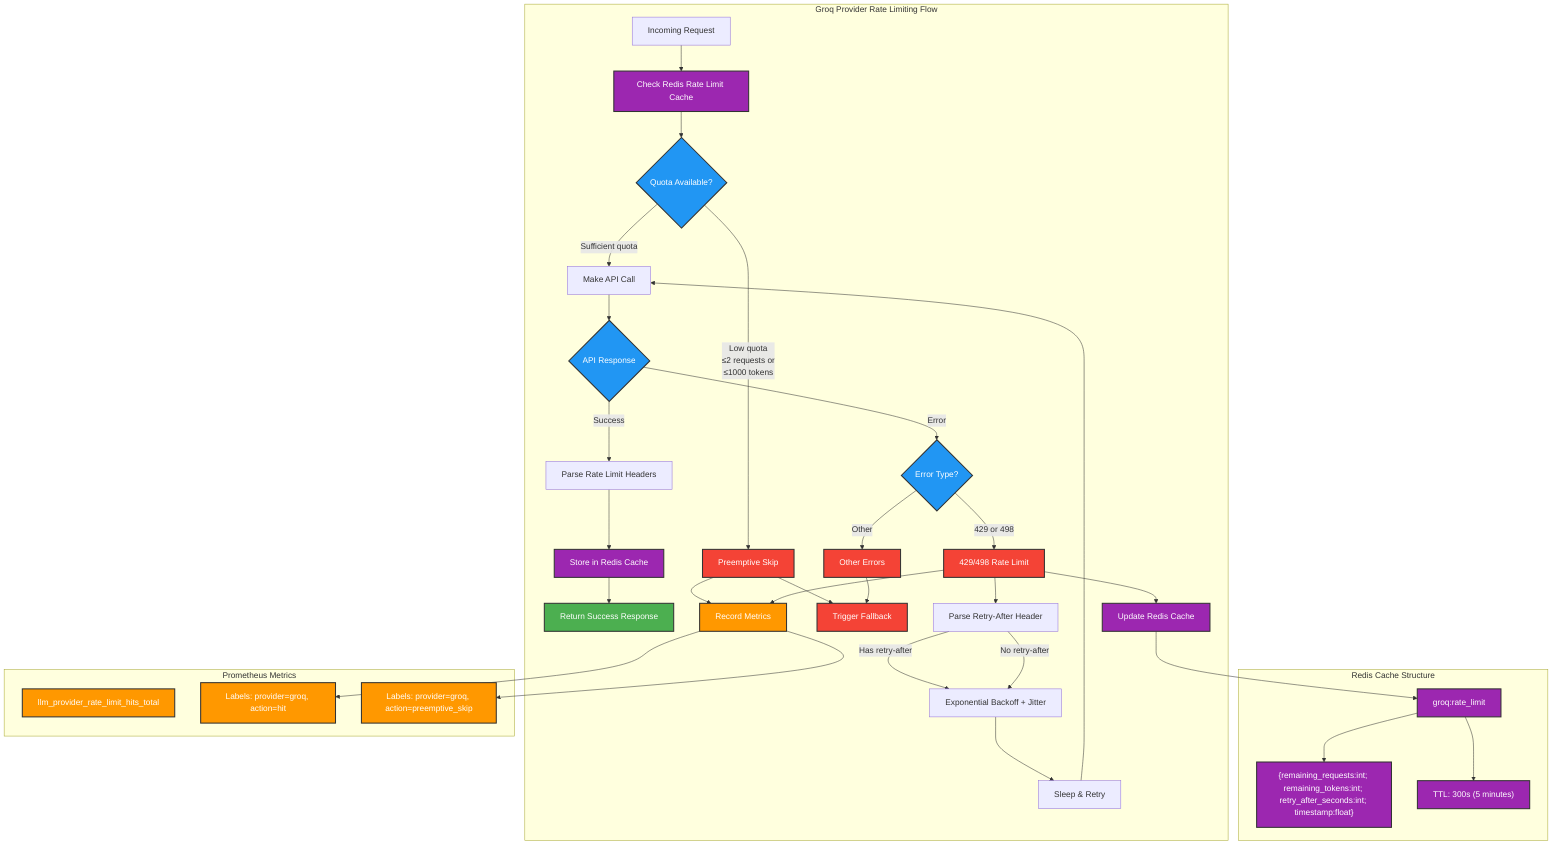 flowchart TD
    subgraph "Groq Provider Rate Limiting Flow"
        A[Incoming Request]
        B[Check Redis Rate Limit Cache]
        C{Quota Available?}
        D[Preemptive Skip]
        E[Make API Call]
        F{API Response}
        G[Parse Rate Limit Headers]
        H[Store in Redis Cache]
        I[Return Success Response]
        J{Error Type?}
        K[429/498 Rate Limit]
        L[Parse Retry-After Header]
        M[Exponential Backoff + Jitter]
        N[Sleep & Retry]
        O[Other Errors]
        P[Trigger Fallback]
        Q[Record Metrics]
        R[Update Redis Cache]
    end
    
    subgraph "Redis Cache Structure"
        RC1["groq:rate_limit"]
        RC2["{remaining_requests:int; remaining_tokens:int; retry_after_seconds:int; timestamp:float}"]
        RC3["TTL: 300s (5 minutes)"]
    end
    
    subgraph "Prometheus Metrics"
        M1["llm_provider_rate_limit_hits_total"]
        M2["Labels: provider=groq, action=hit"]
        M3["Labels: provider=groq, action=preemptive_skip"]
    end
    
    A --> B
    B --> C
    C -->|Low quota<br/>≤2 requests or<br/>≤1000 tokens| D
    C -->|Sufficient quota| E
    D --> Q
    Q --> M3
    D --> P
    
    E --> F
    F -->|Success| G
    G --> H
    H --> I
    
    F -->|Error| J
    J -->|429 or 498| K
    J -->|Other| O
    
    K --> Q
    Q --> M2
    K --> L
    L -->|Has retry-after| M
    L -->|No retry-after| M
    M --> N
    N --> E
    
    K --> R
    R --> RC1
    
    O --> P
    
    RC1 --> RC2
    RC1 --> RC3
    
    classDef success fill:#4CAF50,stroke:#333,stroke-width:2px,color:white;
    classDef error fill:#F44336,stroke:#333,stroke-width:2px,color:white;
    classDef cache fill:#9C27B0,stroke:#333,stroke-width:2px,color:white;
    classDef metrics fill:#FF9800,stroke:#333,stroke-width:2px,color:white;
    classDef decision fill:#2196F3,stroke:#333,stroke-width:2px,color:white;
    
    class I success;
    class D,K,O,P error;
    class B,H,R,RC1,RC2,RC3 cache;
    class Q,M1,M2,M3 metrics;
    class C,F,J decision;